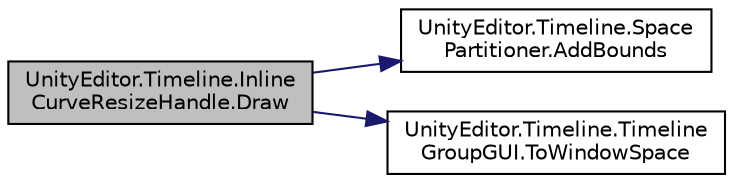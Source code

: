 digraph "UnityEditor.Timeline.InlineCurveResizeHandle.Draw"
{
 // LATEX_PDF_SIZE
  edge [fontname="Helvetica",fontsize="10",labelfontname="Helvetica",labelfontsize="10"];
  node [fontname="Helvetica",fontsize="10",shape=record];
  rankdir="LR";
  Node1 [label="UnityEditor.Timeline.Inline\lCurveResizeHandle.Draw",height=0.2,width=0.4,color="black", fillcolor="grey75", style="filled", fontcolor="black",tooltip=" "];
  Node1 -> Node2 [color="midnightblue",fontsize="10",style="solid",fontname="Helvetica"];
  Node2 [label="UnityEditor.Timeline.Space\lPartitioner.AddBounds",height=0.2,width=0.4,color="black", fillcolor="white", style="filled",URL="$class_unity_editor_1_1_timeline_1_1_space_partitioner.html#a85d8effbff6e987e54683254d4e17680",tooltip=" "];
  Node1 -> Node3 [color="midnightblue",fontsize="10",style="solid",fontname="Helvetica"];
  Node3 [label="UnityEditor.Timeline.Timeline\lGroupGUI.ToWindowSpace",height=0.2,width=0.4,color="black", fillcolor="white", style="filled",URL="$class_unity_editor_1_1_timeline_1_1_timeline_group_g_u_i.html#a95ded15b786a2b7f491a75e639c9fa09",tooltip=" "];
}
